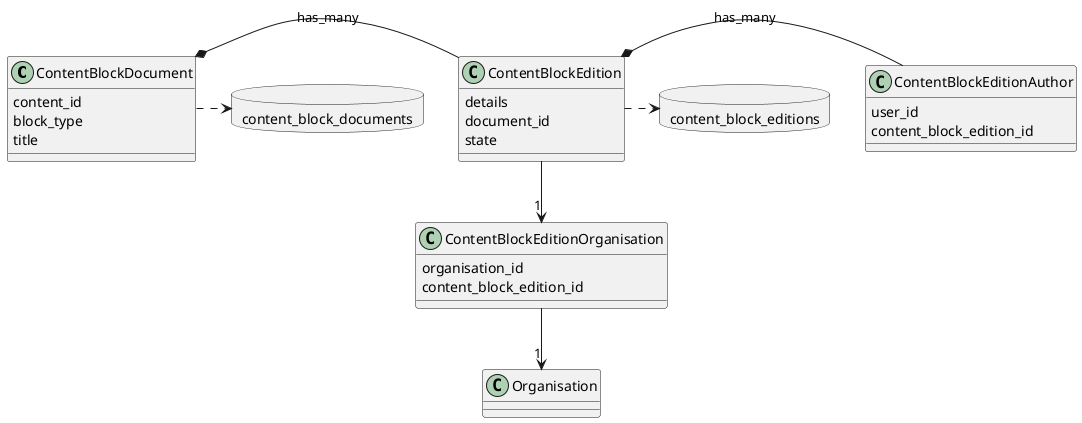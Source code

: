 @startuml object_store_models
allowmixing
hide empty description

together {
    class ContentBlockDocument {
        content_id
        block_type
        title
    }
    database content_block_documents
    ContentBlockDocument .> content_block_documents
}

together {
    class ContentBlockEdition {
        details
        document_id
        state
    }
    database content_block_editions
    ContentBlockEdition .> content_block_editions
}

class ContentBlockEditionAuthor {
        user_id
        content_block_edition_id
}

class ContentBlockEditionOrganisation {
        organisation_id
        content_block_edition_id
}

class Organisation

ContentBlockDocument *-r- ContentBlockEdition : "has_many"
ContentBlockEdition *-r- ContentBlockEditionAuthor : "has_many"
ContentBlockEdition --> "1" ContentBlockEditionOrganisation
ContentBlockEditionOrganisation --> "1" Organisation

@enduml

